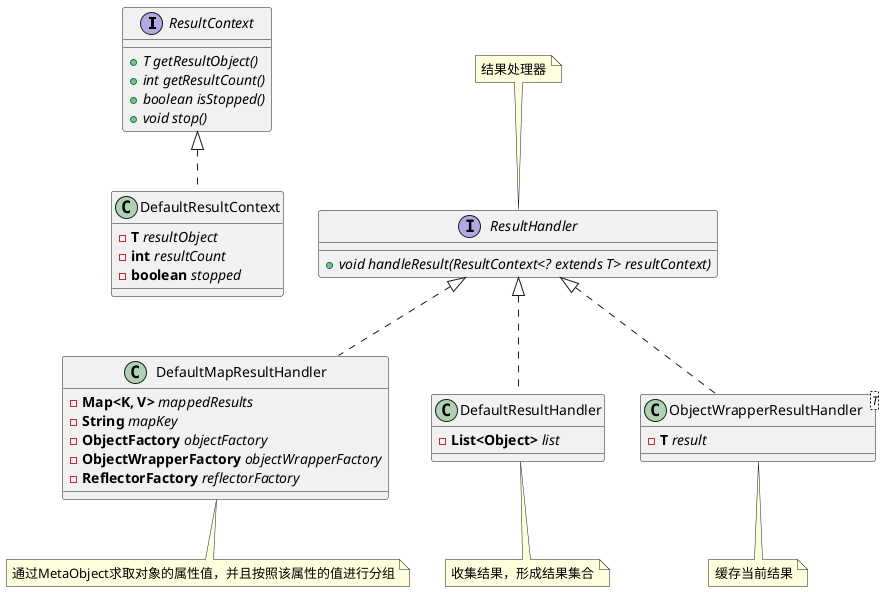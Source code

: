 @startuml

interface ResultContext {
    +{abstract} T getResultObject()
    +{abstract} int getResultCount()
    +{abstract} boolean isStopped()
    +{abstract} void stop()
}

''''''''''''''''''''''''''''''''''''''''''''''''''''''
class DefaultResultContext implements ResultContext {
  - <b>T</b> <i>resultObject</i>
  - <b>int</b> <i>resultCount</i>
  - <b>boolean</b> <i>stopped</i>
}


''''''''''''''''''''''''''''''''''''''''''''''''''''''
interface ResultHandler{
    +{abstract} void handleResult(ResultContext<? extends T> resultContext)
}


note top of ResultHandler
    结果处理器
end note


''''''''''''''''''''''''''''''''''''''''''''''''''''''
class DefaultMapResultHandler implements ResultHandler {
    - <b>Map<K, V></b> <i>mappedResults</i>
    - <b>String</b> <i>mapKey</i>
    - <b>ObjectFactory</b> <i>objectFactory</i>
    - <b>ObjectWrapperFactory</b> <i>objectWrapperFactory</i>
    - <b>ReflectorFactory</b> <i>reflectorFactory</i>
}

note bottom of DefaultMapResultHandler
    通过MetaObject求取对象的属性值，并且按照该属性的值进行分组
end note

''''''''''''''''''''''''''''''''''''''''''''''''''''''
class DefaultResultHandler implements ResultHandler {
    - <b>List<Object></b> <i>list</i>
}

note bottom of DefaultResultHandler
    收集结果，形成结果集合
end note

''''''''''''''''''''''''''''''''''''''''''''''''''''''
class ObjectWrapperResultHandler<T> implements ResultHandler {
    - <b>T</b> <i>result</i>
}

note bottom of ObjectWrapperResultHandler
    缓存当前结果
end note

@enduml